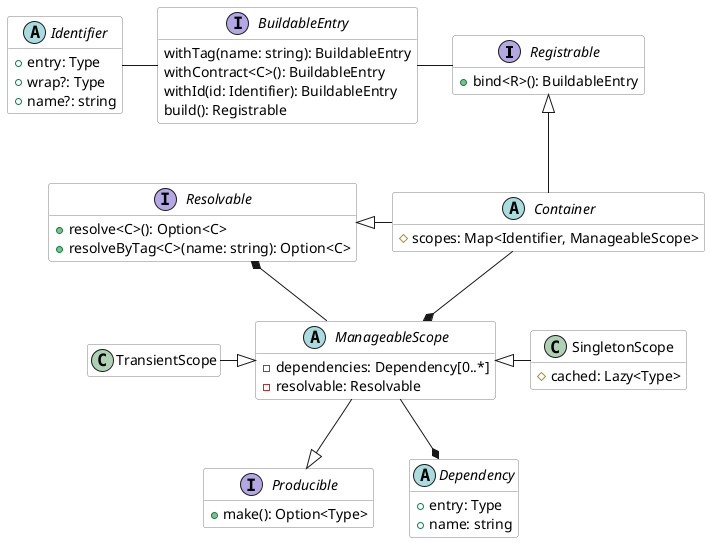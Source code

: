 @startuml overview

interface Registrable {
    +bind<R>(): BuildableEntry
}

interface BuildableEntry {
    withTag(name: string): BuildableEntry
    withContract<C>(): BuildableEntry
    withId(id: Identifier): BuildableEntry
    build(): Registrable
}

Registrable -left- BuildableEntry
BuildableEntry -left- Identifier

abstract class Identifier {
    +entry: Type
    +wrap?: Type
    +name?: string 
}

hide Identifier methods

interface Producible {
    +make(): Option<Type>
}

abstract class ManageableScope {
    -dependencies: Dependency[0..*]
    -resolvable: Resolvable
}

ManageableScope --|> Producible
ManageableScope --* Resolvable
hide ManageableScope methods

class SingletonScope {
    #cached: Lazy<Type>
}

SingletonScope -left-|> ManageableScope
hide SingletonScope methods

class TransientScope

TransientScope -right-|> ManageableScope
hide TransientScope fields
hide TransientScope methods

abstract class Dependency {
    +entry: Type
    +name: string
}

ManageableScope --* Dependency
hide Dependency methods

interface Resolvable {
    +resolve<C>(): Option<C>
    +resolveByTag<C>(name: string): Option<C>
}

abstract class Container {
    #scopes: Map<Identifier, ManageableScope>
}

Container -up-|> Registrable
Container -left-|> Resolvable
Container --* ManageableScope
hide Container methods

hide interface fields

skinparam defaultFontName Cascadia Code

skinparam class {
  BackgroundColor White
  ArrowColor Black
  BorderColor Gray
}

@enduml
